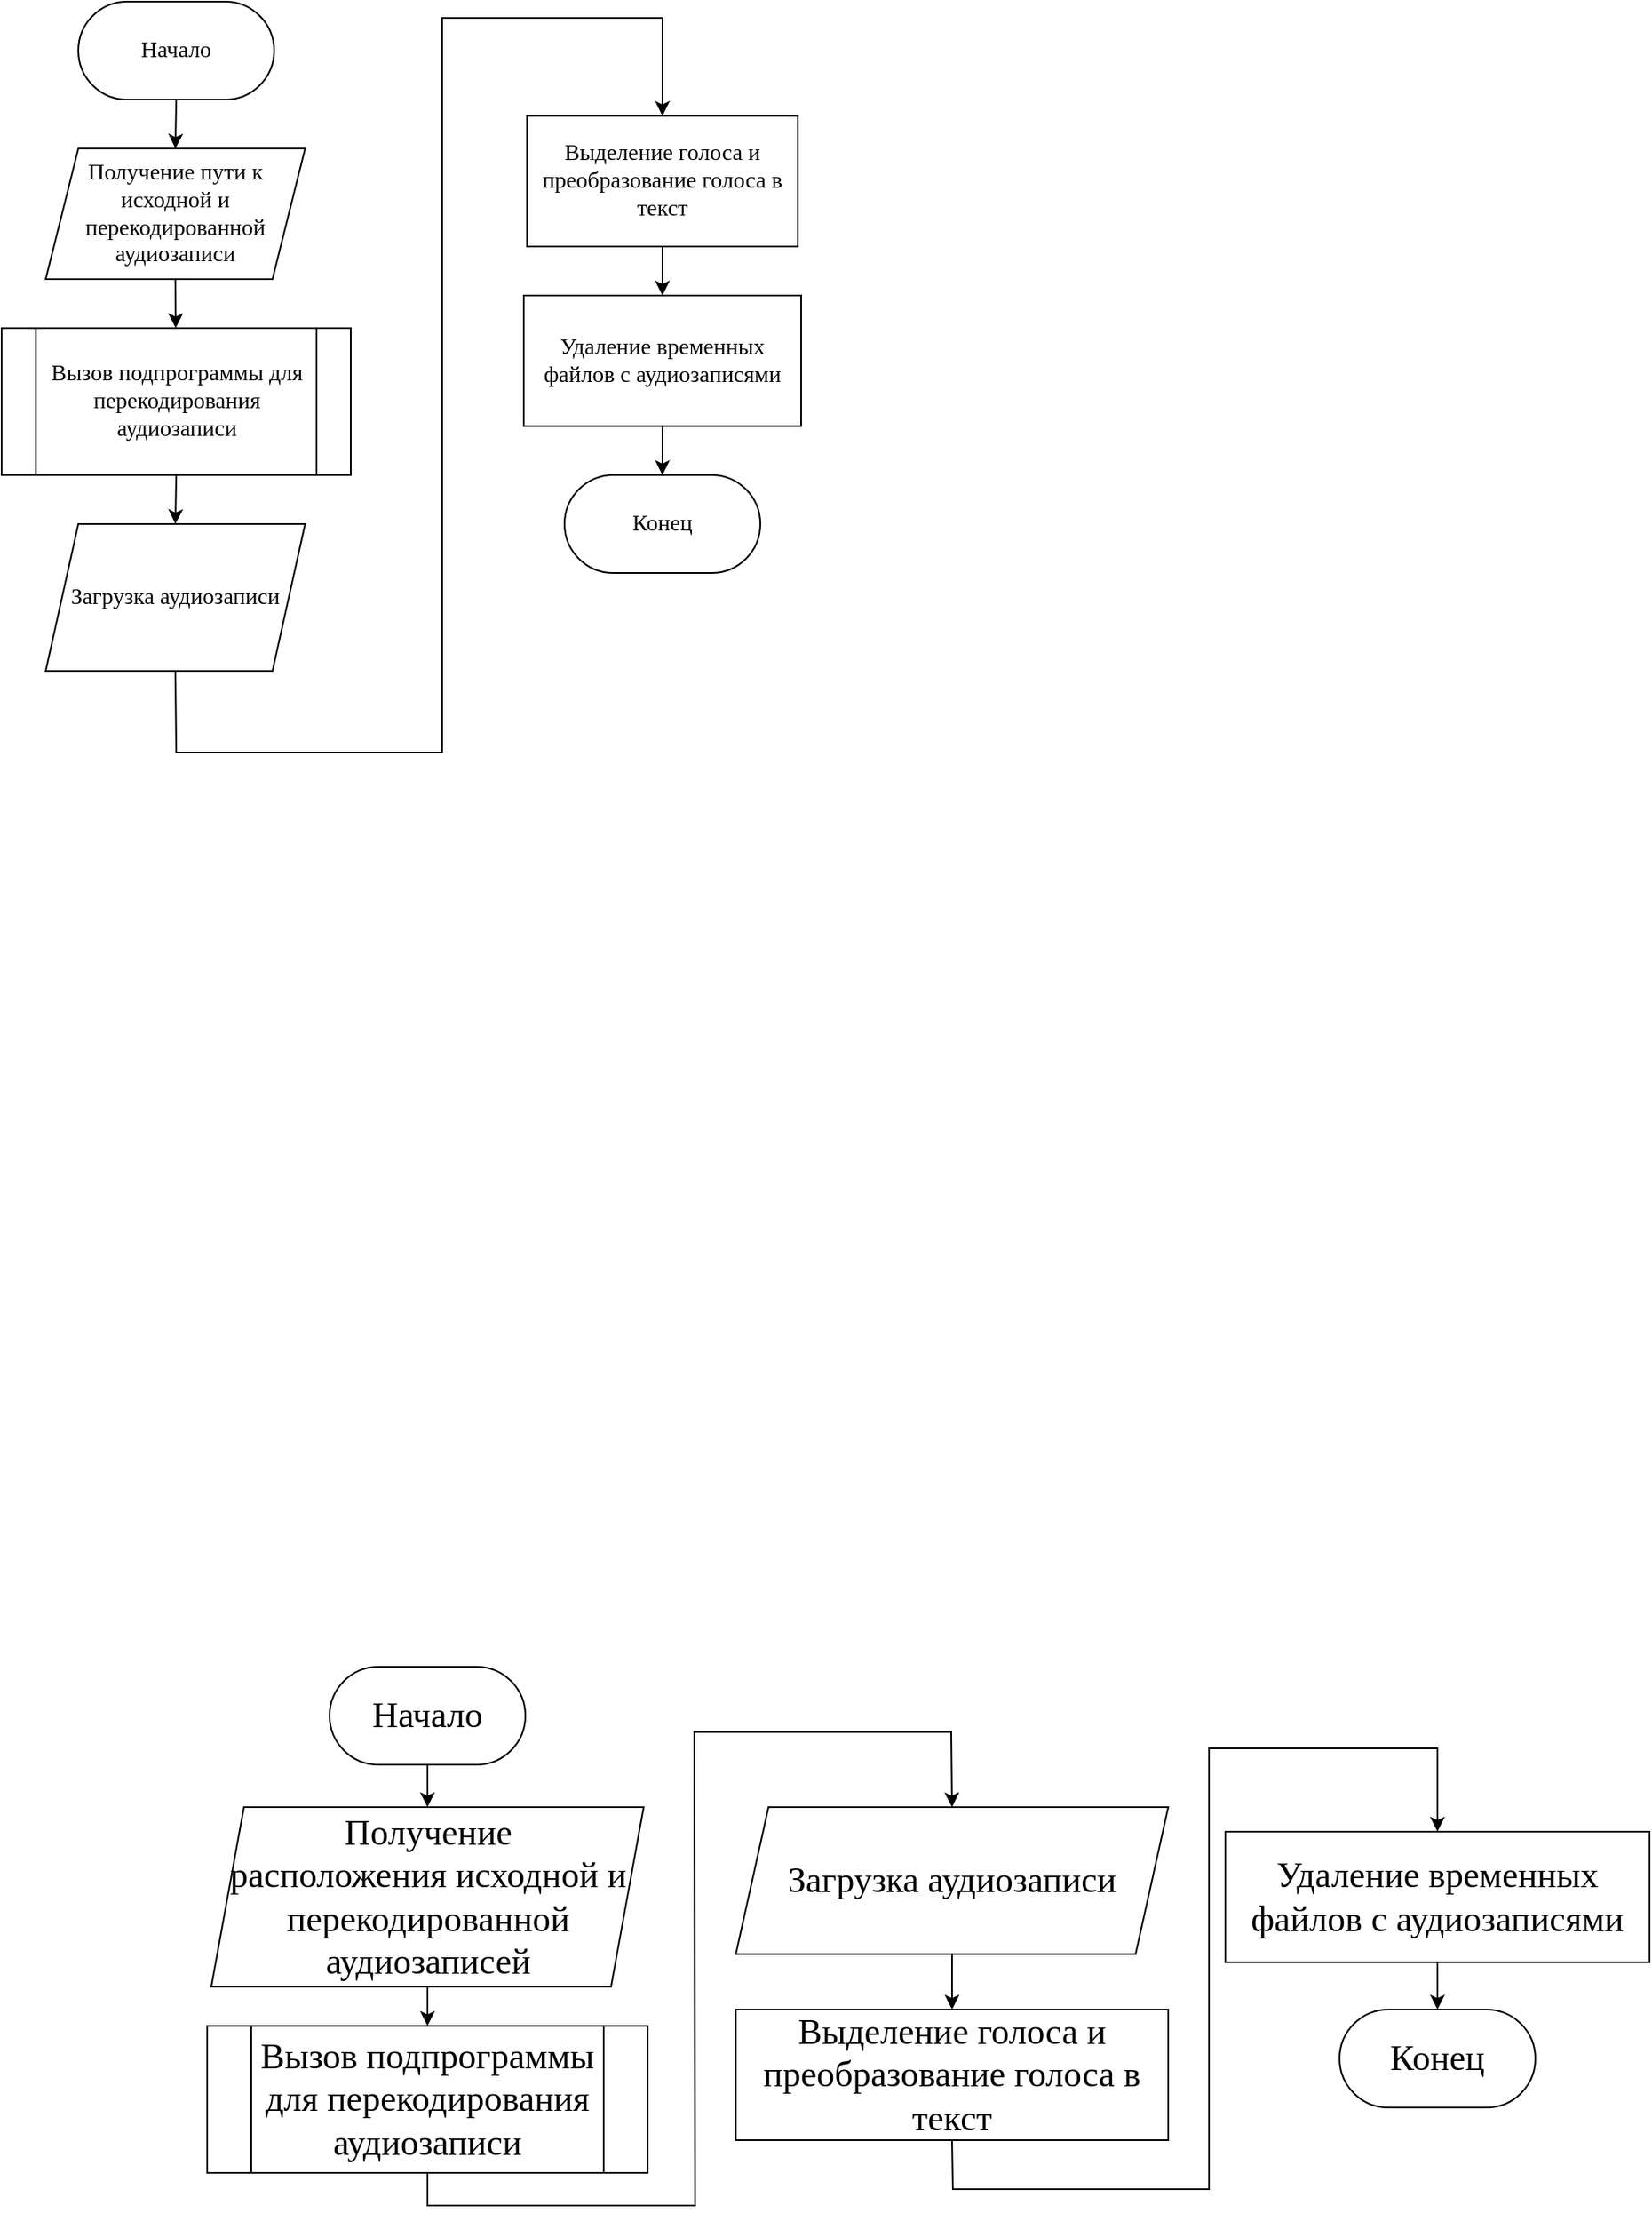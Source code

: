 <mxfile version="27.1.4">
  <diagram name="Страница — 1" id="ob4cTclGZawf6yzw8rWF">
    <mxGraphModel dx="3169" dy="1727" grid="1" gridSize="10" guides="1" tooltips="1" connect="1" arrows="1" fold="1" page="1" pageScale="1" pageWidth="1169" pageHeight="827" math="0" shadow="0">
      <root>
        <mxCell id="0" />
        <mxCell id="1" parent="0" />
        <mxCell id="HNKxULLOcLgKUf2eaxGO-1" value="&lt;font style=&quot;font-size: 14px;&quot; face=&quot;Times New Roman&quot;&gt;Вызов подпрограммы для перекодирования аудиозаписи&lt;/font&gt;" style="shape=process;whiteSpace=wrap;html=1;backgroundOutline=1;" parent="1" vertex="1">
          <mxGeometry x="50" y="240" width="214" height="90" as="geometry" />
        </mxCell>
        <mxCell id="HNKxULLOcLgKUf2eaxGO-2" value="&lt;font style=&quot;font-size: 14px;&quot; face=&quot;Times New Roman&quot;&gt;Начало&lt;/font&gt;" style="rounded=1;whiteSpace=wrap;html=1;arcSize=50;" parent="1" vertex="1">
          <mxGeometry x="97" y="40" width="120" height="60" as="geometry" />
        </mxCell>
        <mxCell id="HNKxULLOcLgKUf2eaxGO-3" value="&lt;font face=&quot;Times New Roman&quot; style=&quot;font-size: 14px;&quot;&gt;Конец&lt;/font&gt;" style="rounded=1;whiteSpace=wrap;html=1;arcSize=50;" parent="1" vertex="1">
          <mxGeometry x="395" y="330" width="120" height="60" as="geometry" />
        </mxCell>
        <mxCell id="HNKxULLOcLgKUf2eaxGO-4" value="&lt;font style=&quot;font-size: 14px;&quot; face=&quot;Times New Roman&quot;&gt;Получение пути к исходной и перекодированной аудиозаписи&lt;/font&gt;" style="shape=parallelogram;perimeter=parallelogramPerimeter;whiteSpace=wrap;html=1;fixedSize=1;" parent="1" vertex="1">
          <mxGeometry x="77" y="130" width="159" height="80" as="geometry" />
        </mxCell>
        <mxCell id="HNKxULLOcLgKUf2eaxGO-5" value="&lt;font style=&quot;font-size: 14px;&quot; face=&quot;Times New Roman&quot;&gt;Загрузка аудиозаписи&lt;/font&gt;" style="shape=parallelogram;perimeter=parallelogramPerimeter;whiteSpace=wrap;html=1;fixedSize=1;" parent="1" vertex="1">
          <mxGeometry x="77" y="360" width="159" height="90" as="geometry" />
        </mxCell>
        <mxCell id="HNKxULLOcLgKUf2eaxGO-6" value="&lt;font face=&quot;Times New Roman&quot; style=&quot;font-size: 14px;&quot;&gt;Выделение голоса и преобразование голоса в текст&lt;/font&gt;" style="rounded=0;whiteSpace=wrap;html=1;" parent="1" vertex="1">
          <mxGeometry x="372" y="110" width="166" height="80" as="geometry" />
        </mxCell>
        <mxCell id="HNKxULLOcLgKUf2eaxGO-7" value="&lt;font style=&quot;font-size: 14px;&quot; face=&quot;Times New Roman&quot;&gt;Удаление временных файлов с аудиозаписями&lt;/font&gt;" style="rounded=0;whiteSpace=wrap;html=1;" parent="1" vertex="1">
          <mxGeometry x="370" y="220" width="170" height="80" as="geometry" />
        </mxCell>
        <mxCell id="HNKxULLOcLgKUf2eaxGO-8" value="" style="endArrow=classic;html=1;rounded=0;exitX=0.5;exitY=1;exitDx=0;exitDy=0;entryX=0.5;entryY=0;entryDx=0;entryDy=0;" parent="1" source="HNKxULLOcLgKUf2eaxGO-2" target="HNKxULLOcLgKUf2eaxGO-4" edge="1">
          <mxGeometry width="50" height="50" relative="1" as="geometry">
            <mxPoint x="270" y="430" as="sourcePoint" />
            <mxPoint x="320" y="380" as="targetPoint" />
          </mxGeometry>
        </mxCell>
        <mxCell id="HNKxULLOcLgKUf2eaxGO-9" value="" style="endArrow=classic;html=1;rounded=0;exitX=0.5;exitY=1;exitDx=0;exitDy=0;" parent="1" source="HNKxULLOcLgKUf2eaxGO-4" target="HNKxULLOcLgKUf2eaxGO-1" edge="1">
          <mxGeometry width="50" height="50" relative="1" as="geometry">
            <mxPoint x="270" y="430" as="sourcePoint" />
            <mxPoint x="320" y="380" as="targetPoint" />
          </mxGeometry>
        </mxCell>
        <mxCell id="HNKxULLOcLgKUf2eaxGO-10" value="" style="endArrow=classic;html=1;rounded=0;exitX=0.5;exitY=1;exitDx=0;exitDy=0;entryX=0.5;entryY=0;entryDx=0;entryDy=0;" parent="1" source="HNKxULLOcLgKUf2eaxGO-1" target="HNKxULLOcLgKUf2eaxGO-5" edge="1">
          <mxGeometry width="50" height="50" relative="1" as="geometry">
            <mxPoint x="270" y="430" as="sourcePoint" />
            <mxPoint x="320" y="380" as="targetPoint" />
          </mxGeometry>
        </mxCell>
        <mxCell id="HNKxULLOcLgKUf2eaxGO-11" value="" style="endArrow=classic;html=1;rounded=0;exitX=0.5;exitY=1;exitDx=0;exitDy=0;entryX=0.5;entryY=0;entryDx=0;entryDy=0;" parent="1" source="HNKxULLOcLgKUf2eaxGO-6" target="HNKxULLOcLgKUf2eaxGO-7" edge="1">
          <mxGeometry width="50" height="50" relative="1" as="geometry">
            <mxPoint x="270" y="430" as="sourcePoint" />
            <mxPoint x="320" y="380" as="targetPoint" />
          </mxGeometry>
        </mxCell>
        <mxCell id="HNKxULLOcLgKUf2eaxGO-12" value="" style="endArrow=classic;html=1;rounded=0;exitX=0.5;exitY=1;exitDx=0;exitDy=0;entryX=0.5;entryY=0;entryDx=0;entryDy=0;" parent="1" source="HNKxULLOcLgKUf2eaxGO-7" target="HNKxULLOcLgKUf2eaxGO-3" edge="1">
          <mxGeometry width="50" height="50" relative="1" as="geometry">
            <mxPoint x="270" y="430" as="sourcePoint" />
            <mxPoint x="320" y="380" as="targetPoint" />
          </mxGeometry>
        </mxCell>
        <mxCell id="HNKxULLOcLgKUf2eaxGO-13" value="" style="endArrow=classic;html=1;rounded=0;exitX=0.5;exitY=1;exitDx=0;exitDy=0;entryX=0.5;entryY=0;entryDx=0;entryDy=0;" parent="1" source="HNKxULLOcLgKUf2eaxGO-5" target="HNKxULLOcLgKUf2eaxGO-6" edge="1">
          <mxGeometry width="50" height="50" relative="1" as="geometry">
            <mxPoint x="270" y="430" as="sourcePoint" />
            <mxPoint x="320" y="380" as="targetPoint" />
            <Array as="points">
              <mxPoint x="157" y="500" />
              <mxPoint x="320" y="500" />
              <mxPoint x="320" y="50" />
              <mxPoint x="455" y="50" />
            </Array>
          </mxGeometry>
        </mxCell>
        <mxCell id="l3rCbLu2k246al8Pwbpp-1" value="&lt;font&gt;Вызов подпрограммы для перекодирования аудиозаписи&lt;/font&gt;" style="shape=process;whiteSpace=wrap;html=1;backgroundOutline=1;fontFamily=Times New Roman;fontSize=22;" parent="1" vertex="1">
          <mxGeometry x="176" y="1280" width="270" height="90" as="geometry" />
        </mxCell>
        <mxCell id="l3rCbLu2k246al8Pwbpp-2" value="&lt;font&gt;Начало&lt;/font&gt;" style="rounded=1;whiteSpace=wrap;html=1;arcSize=50;fontFamily=Times New Roman;fontSize=22;" parent="1" vertex="1">
          <mxGeometry x="251" y="1060" width="120" height="60" as="geometry" />
        </mxCell>
        <mxCell id="l3rCbLu2k246al8Pwbpp-3" value="&lt;font&gt;Конец&lt;/font&gt;" style="rounded=1;whiteSpace=wrap;html=1;arcSize=50;fontFamily=Times New Roman;fontSize=22;" parent="1" vertex="1">
          <mxGeometry x="870" y="1270" width="120" height="60" as="geometry" />
        </mxCell>
        <mxCell id="l3rCbLu2k246al8Pwbpp-4" value="&lt;font&gt;Получение расположения&amp;nbsp;&lt;/font&gt;&lt;span style=&quot;background-color: transparent; color: light-dark(rgb(0, 0, 0), rgb(255, 255, 255));&quot;&gt;исходной и перекодированной аудиозаписей&lt;/span&gt;" style="shape=parallelogram;perimeter=parallelogramPerimeter;whiteSpace=wrap;html=1;fixedSize=1;fontFamily=Times New Roman;fontSize=22;" parent="1" vertex="1">
          <mxGeometry x="178.5" y="1146" width="265" height="110" as="geometry" />
        </mxCell>
        <mxCell id="l3rCbLu2k246al8Pwbpp-5" value="&lt;font&gt;Загрузка аудиозаписи&lt;/font&gt;" style="shape=parallelogram;perimeter=parallelogramPerimeter;whiteSpace=wrap;html=1;fixedSize=1;fontFamily=Times New Roman;fontSize=22;" parent="1" vertex="1">
          <mxGeometry x="500" y="1146" width="265" height="90" as="geometry" />
        </mxCell>
        <mxCell id="l3rCbLu2k246al8Pwbpp-6" value="&lt;font&gt;Выделение голоса и преобразование голоса в текст&lt;/font&gt;" style="rounded=0;whiteSpace=wrap;html=1;fontFamily=Times New Roman;fontSize=22;" parent="1" vertex="1">
          <mxGeometry x="500" y="1270" width="265" height="80" as="geometry" />
        </mxCell>
        <mxCell id="l3rCbLu2k246al8Pwbpp-7" value="&lt;font&gt;Удаление временных файлов с аудиозаписями&lt;/font&gt;" style="rounded=0;whiteSpace=wrap;html=1;fontFamily=Times New Roman;fontSize=22;" parent="1" vertex="1">
          <mxGeometry x="800" y="1161" width="260" height="80" as="geometry" />
        </mxCell>
        <mxCell id="l3rCbLu2k246al8Pwbpp-8" value="" style="endArrow=classic;html=1;rounded=0;exitX=0.5;exitY=1;exitDx=0;exitDy=0;entryX=0.5;entryY=0;entryDx=0;entryDy=0;fontFamily=Times New Roman;fontSize=22;" parent="1" source="l3rCbLu2k246al8Pwbpp-2" target="l3rCbLu2k246al8Pwbpp-4" edge="1">
          <mxGeometry width="50" height="50" relative="1" as="geometry">
            <mxPoint x="424.5" y="1450" as="sourcePoint" />
            <mxPoint x="474.5" y="1400" as="targetPoint" />
          </mxGeometry>
        </mxCell>
        <mxCell id="l3rCbLu2k246al8Pwbpp-9" value="" style="endArrow=classic;html=1;rounded=0;exitX=0.5;exitY=1;exitDx=0;exitDy=0;fontFamily=Times New Roman;fontSize=22;" parent="1" source="l3rCbLu2k246al8Pwbpp-4" target="l3rCbLu2k246al8Pwbpp-1" edge="1">
          <mxGeometry width="50" height="50" relative="1" as="geometry">
            <mxPoint x="424.5" y="1450" as="sourcePoint" />
            <mxPoint x="474.5" y="1400" as="targetPoint" />
          </mxGeometry>
        </mxCell>
        <mxCell id="l3rCbLu2k246al8Pwbpp-12" value="" style="endArrow=classic;html=1;rounded=0;exitX=0.5;exitY=1;exitDx=0;exitDy=0;entryX=0.5;entryY=0;entryDx=0;entryDy=0;fontFamily=Times New Roman;fontSize=22;" parent="1" source="l3rCbLu2k246al8Pwbpp-7" target="l3rCbLu2k246al8Pwbpp-3" edge="1">
          <mxGeometry width="50" height="50" relative="1" as="geometry">
            <mxPoint x="702" y="1370" as="sourcePoint" />
            <mxPoint x="752" y="1320" as="targetPoint" />
          </mxGeometry>
        </mxCell>
        <mxCell id="l3rCbLu2k246al8Pwbpp-14" value="" style="endArrow=classic;html=1;rounded=0;exitX=0.5;exitY=1;exitDx=0;exitDy=0;entryX=0.5;entryY=0;entryDx=0;entryDy=0;fontFamily=Times New Roman;fontSize=22;" parent="1" source="l3rCbLu2k246al8Pwbpp-1" target="l3rCbLu2k246al8Pwbpp-5" edge="1">
          <mxGeometry width="50" height="50" relative="1" as="geometry">
            <mxPoint x="544.5" y="1350" as="sourcePoint" />
            <mxPoint x="594.5" y="1300" as="targetPoint" />
            <Array as="points">
              <mxPoint x="311" y="1390" />
              <mxPoint x="475" y="1390" />
              <mxPoint x="474.5" y="1100" />
              <mxPoint x="632" y="1100" />
            </Array>
          </mxGeometry>
        </mxCell>
        <mxCell id="l3rCbLu2k246al8Pwbpp-15" value="" style="endArrow=classic;html=1;rounded=0;exitX=0.5;exitY=1;exitDx=0;exitDy=0;entryX=0.5;entryY=0;entryDx=0;entryDy=0;fontFamily=Times New Roman;fontSize=22;" parent="1" source="l3rCbLu2k246al8Pwbpp-6" target="l3rCbLu2k246al8Pwbpp-7" edge="1">
          <mxGeometry width="50" height="50" relative="1" as="geometry">
            <mxPoint x="544.5" y="1350" as="sourcePoint" />
            <mxPoint x="594.5" y="1300" as="targetPoint" />
            <Array as="points">
              <mxPoint x="633" y="1380" />
              <mxPoint x="790" y="1380" />
              <mxPoint x="790" y="1110" />
              <mxPoint x="930" y="1110" />
            </Array>
          </mxGeometry>
        </mxCell>
        <mxCell id="l3rCbLu2k246al8Pwbpp-16" value="" style="endArrow=classic;html=1;rounded=0;exitX=0.5;exitY=1;exitDx=0;exitDy=0;entryX=0.5;entryY=0;entryDx=0;entryDy=0;fontFamily=Times New Roman;fontSize=22;" parent="1" source="l3rCbLu2k246al8Pwbpp-5" target="l3rCbLu2k246al8Pwbpp-6" edge="1">
          <mxGeometry width="50" height="50" relative="1" as="geometry">
            <mxPoint x="559.5" y="1350" as="sourcePoint" />
            <mxPoint x="609.5" y="1300" as="targetPoint" />
          </mxGeometry>
        </mxCell>
      </root>
    </mxGraphModel>
  </diagram>
</mxfile>
